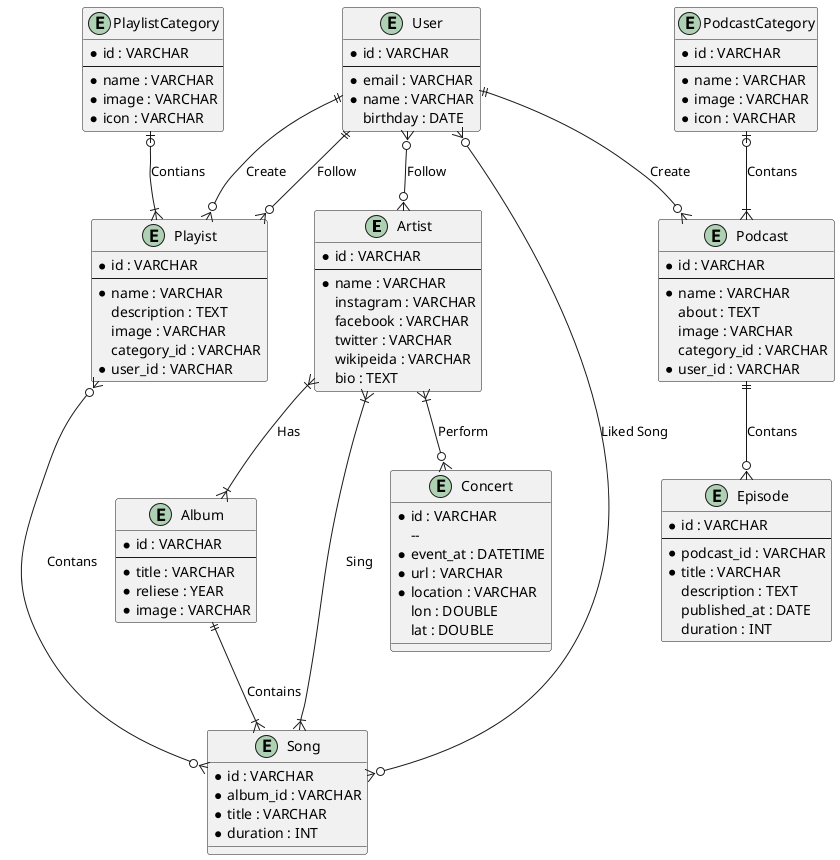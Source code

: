 @startuml
entity Artist {
  * id : VARCHAR
  --
  * name : VARCHAR
  instagram : VARCHAR
  facebook : VARCHAR
  twitter : VARCHAR
  wikipeida : VARCHAR
  bio : TEXT
}

entity Album {
  * id : VARCHAR
  --
  * title : VARCHAR
  * reliese : YEAR
  * image : VARCHAR
}

entity Song {
 * id : VARCHAR
 * album_id : VARCHAR
 * title : VARCHAR
 * duration : INT
}

entity PlaylistCategory {
  * id : VARCHAR
  --
  * name : VARCHAR
  * image : VARCHAR
  * icon : VARCHAR
}

entity Playist {
  * id : VARCHAR
  --
  * name : VARCHAR
  description : TEXT
  image : VARCHAR
  category_id : VARCHAR
  * user_id : VARCHAR
}

entity PodcastCategory {
  * id : VARCHAR
  --
  * name : VARCHAR
  * image : VARCHAR
  * icon : VARCHAR
}

entity Podcast {
  * id : VARCHAR
  --
  * name : VARCHAR
  about : TEXT
  image : VARCHAR
  category_id : VARCHAR
  * user_id : VARCHAR
}

entity Episode {
  * id : VARCHAR
  --
  * podcast_id : VARCHAR
  * title : VARCHAR
  description : TEXT
  published_at : DATE
  duration : INT
}

entity User {
  * id : VARCHAR
  --
  * email : VARCHAR
  * name : VARCHAR
  birthday : DATE
}

entity Concert {
  * id : VARCHAR
  -- 
  * event_at : DATETIME
  * url : VARCHAR
  * location : VARCHAR
  lon : DOUBLE
  lat : DOUBLE
}

Artist }|--|{ Album : Has
Album ||--|{ Song : Contains
Artist }|--|{ Song : Sing
PlaylistCategory |o--|{ Playist :Contians
User ||--o{ Playist : Create
Playist }o--o{ Song : Contans
PodcastCategory |o--|{ Podcast : Contans
User ||--o{ Podcast : Create
Podcast ||--o{ Episode : Contans
Artist }|--o{ Concert : Perform
User }o--o{ Artist : Follow
User }o--o{ Song : Liked Song
User ||--o{ Playist : Follow
@enduml